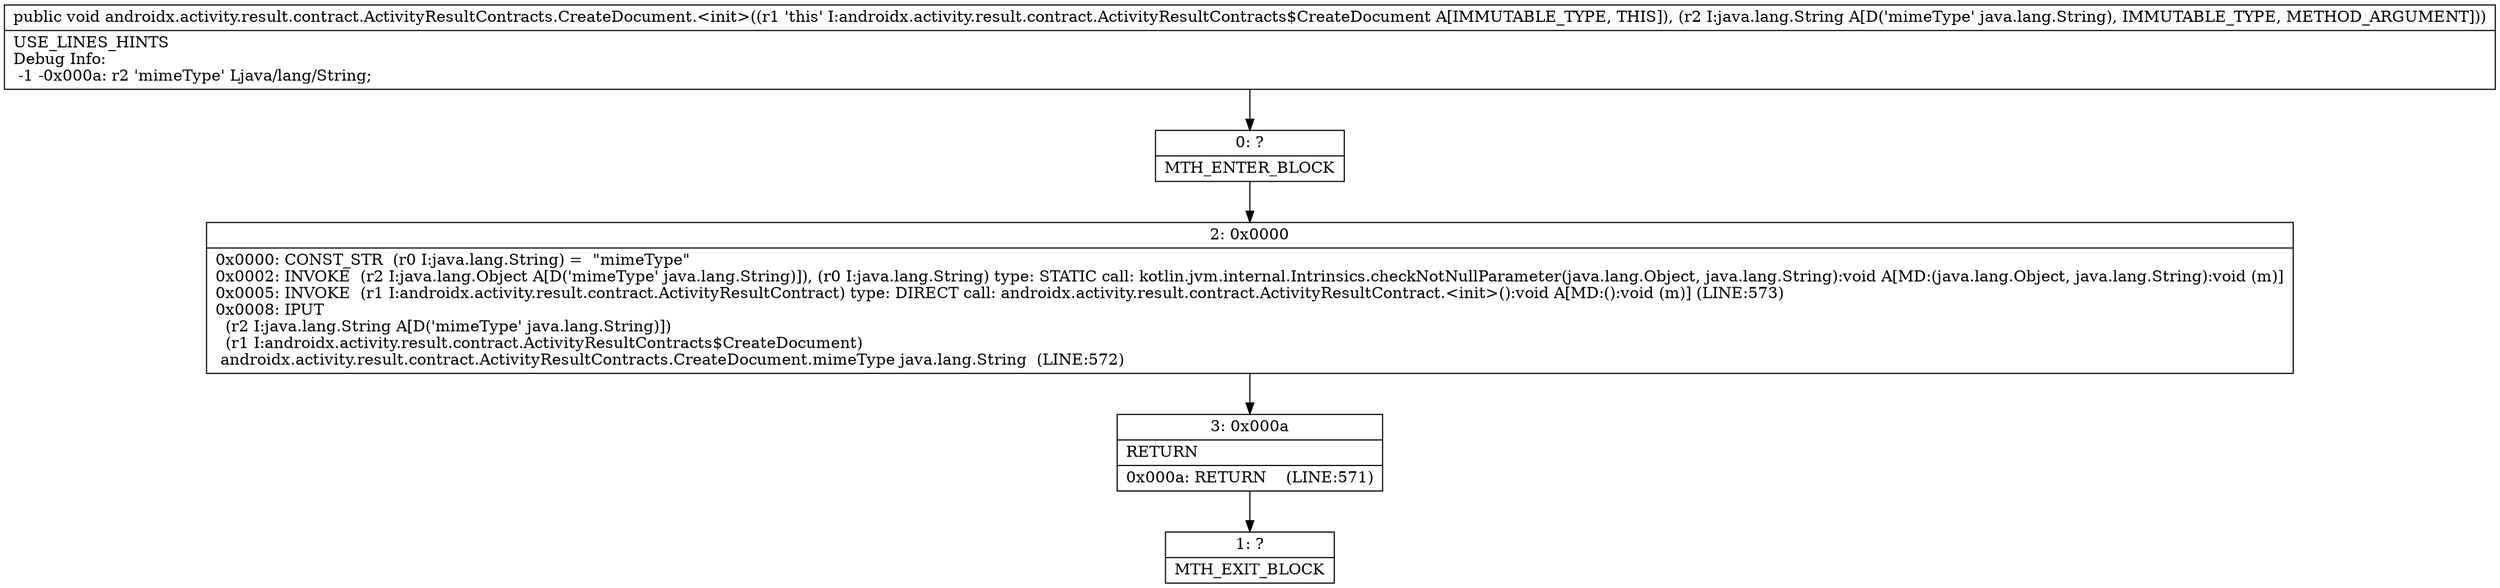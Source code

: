 digraph "CFG forandroidx.activity.result.contract.ActivityResultContracts.CreateDocument.\<init\>(Ljava\/lang\/String;)V" {
Node_0 [shape=record,label="{0\:\ ?|MTH_ENTER_BLOCK\l}"];
Node_2 [shape=record,label="{2\:\ 0x0000|0x0000: CONST_STR  (r0 I:java.lang.String) =  \"mimeType\" \l0x0002: INVOKE  (r2 I:java.lang.Object A[D('mimeType' java.lang.String)]), (r0 I:java.lang.String) type: STATIC call: kotlin.jvm.internal.Intrinsics.checkNotNullParameter(java.lang.Object, java.lang.String):void A[MD:(java.lang.Object, java.lang.String):void (m)]\l0x0005: INVOKE  (r1 I:androidx.activity.result.contract.ActivityResultContract) type: DIRECT call: androidx.activity.result.contract.ActivityResultContract.\<init\>():void A[MD:():void (m)] (LINE:573)\l0x0008: IPUT  \l  (r2 I:java.lang.String A[D('mimeType' java.lang.String)])\l  (r1 I:androidx.activity.result.contract.ActivityResultContracts$CreateDocument)\l androidx.activity.result.contract.ActivityResultContracts.CreateDocument.mimeType java.lang.String  (LINE:572)\l}"];
Node_3 [shape=record,label="{3\:\ 0x000a|RETURN\l|0x000a: RETURN    (LINE:571)\l}"];
Node_1 [shape=record,label="{1\:\ ?|MTH_EXIT_BLOCK\l}"];
MethodNode[shape=record,label="{public void androidx.activity.result.contract.ActivityResultContracts.CreateDocument.\<init\>((r1 'this' I:androidx.activity.result.contract.ActivityResultContracts$CreateDocument A[IMMUTABLE_TYPE, THIS]), (r2 I:java.lang.String A[D('mimeType' java.lang.String), IMMUTABLE_TYPE, METHOD_ARGUMENT]))  | USE_LINES_HINTS\lDebug Info:\l  \-1 \-0x000a: r2 'mimeType' Ljava\/lang\/String;\l}"];
MethodNode -> Node_0;Node_0 -> Node_2;
Node_2 -> Node_3;
Node_3 -> Node_1;
}

